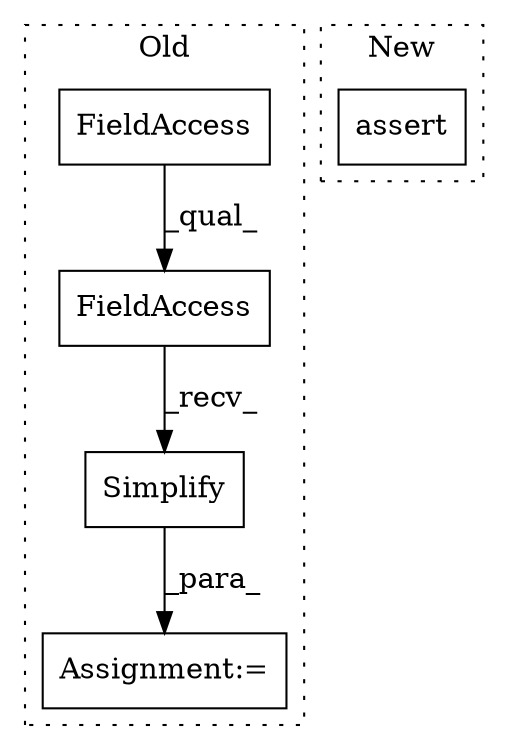 digraph G {
subgraph cluster0 {
1 [label="Simplify" a="32" s="6929,6986" l="9,1" shape="box"];
3 [label="FieldAccess" a="22" s="6913" l="15" shape="box"];
4 [label="FieldAccess" a="22" s="6913" l="7" shape="box"];
5 [label="Assignment:=" a="7" s="6912" l="1" shape="box"];
label = "Old";
style="dotted";
}
subgraph cluster1 {
2 [label="assert" a="32" s="6183,6253" l="23,1" shape="box"];
label = "New";
style="dotted";
}
1 -> 5 [label="_para_"];
3 -> 1 [label="_recv_"];
4 -> 3 [label="_qual_"];
}